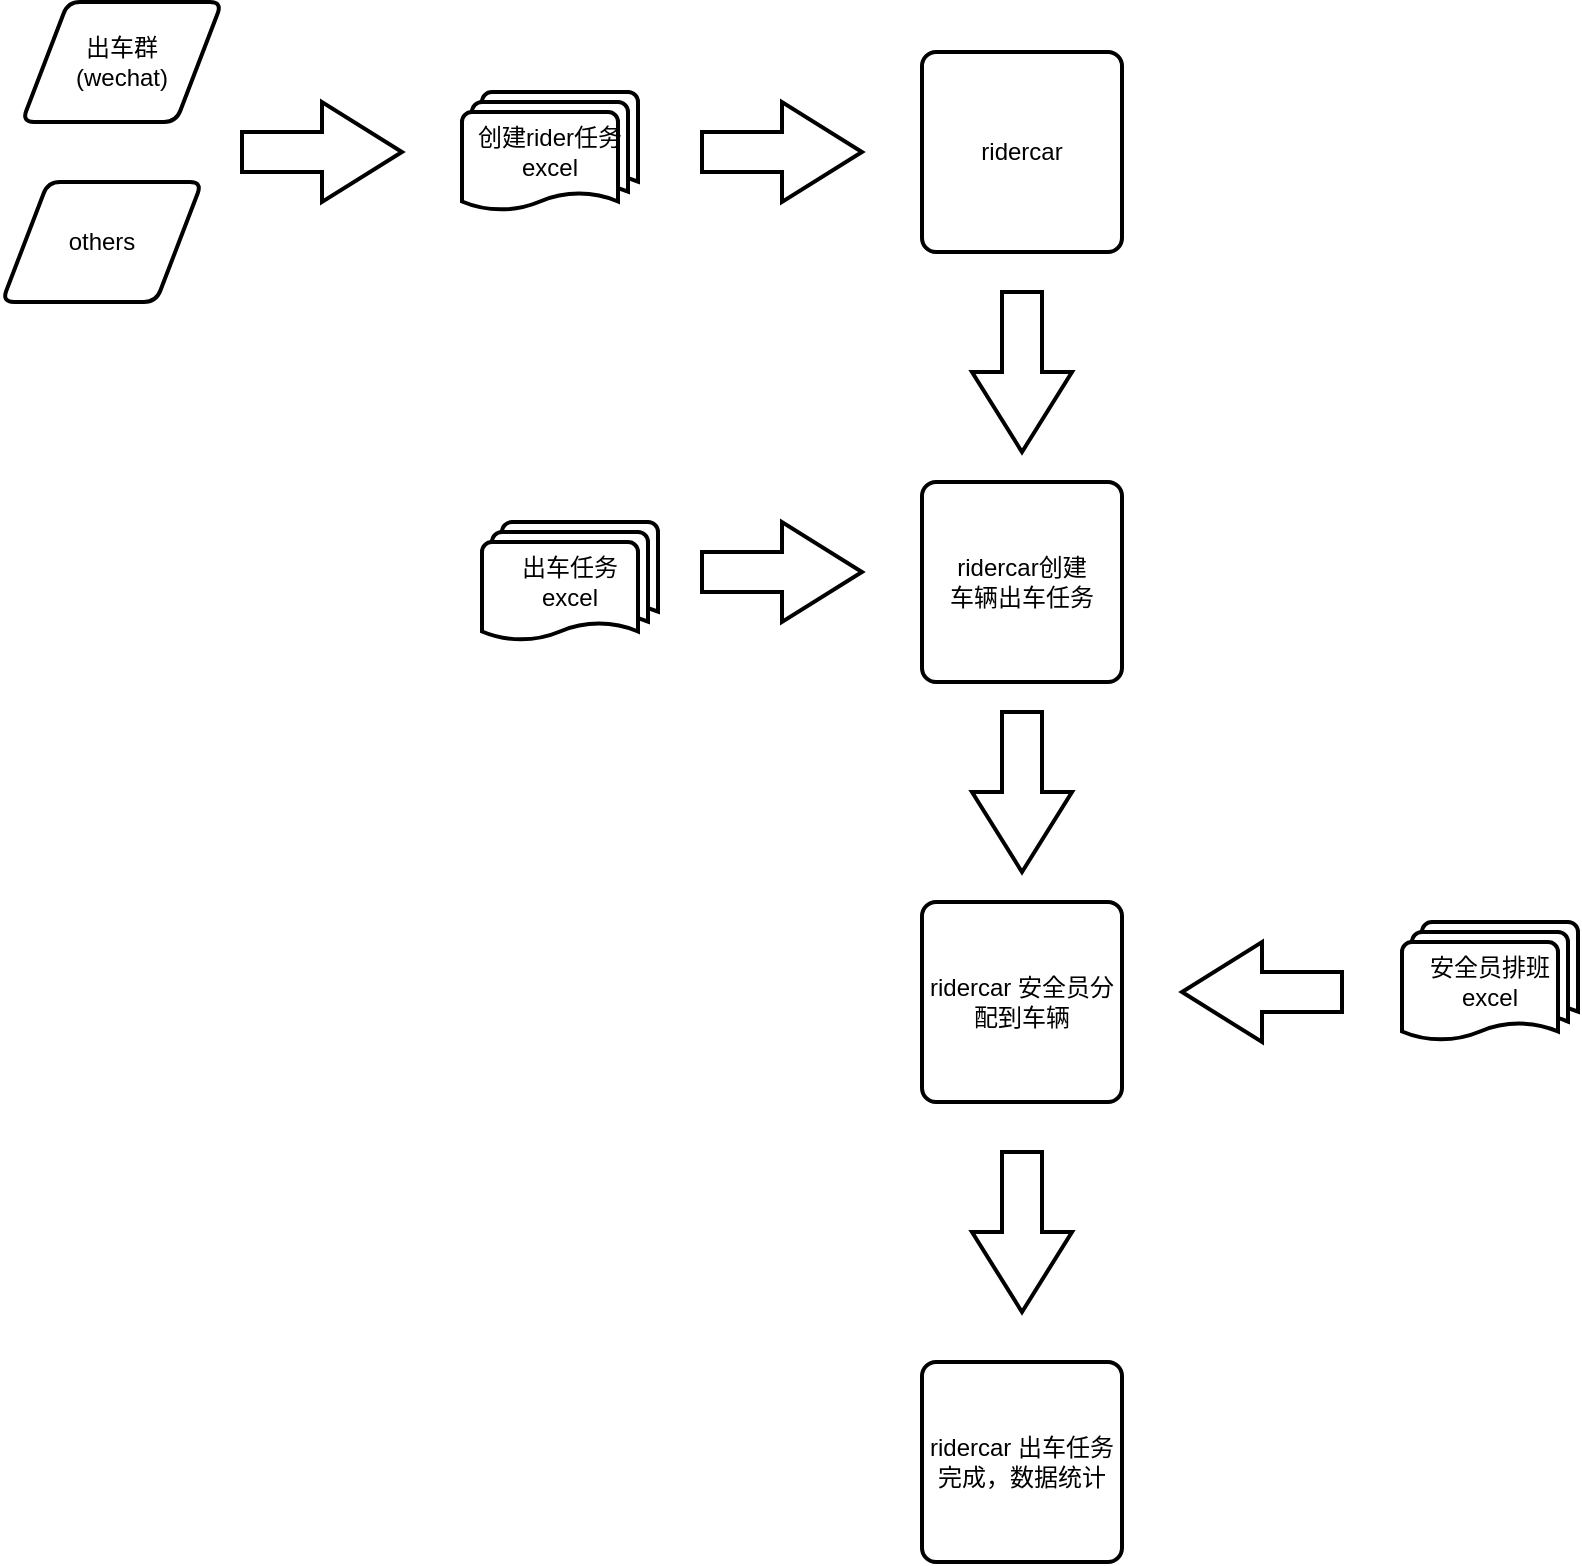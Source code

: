 <mxfile version="14.8.0" type="github"><diagram id="JP-CWc2LIL9qicrBTZFw" name="Page-1"><mxGraphModel dx="2019" dy="1128" grid="1" gridSize="10" guides="1" tooltips="1" connect="1" arrows="1" fold="1" page="1" pageScale="1" pageWidth="827" pageHeight="1169" math="0" shadow="0"><root><mxCell id="0"/><mxCell id="1" parent="0"/><mxCell id="uO6LsIvfcGClxXv3rKfC-1" value="出车群&lt;br&gt;(wechat)" style="shape=parallelogram;html=1;strokeWidth=2;perimeter=parallelogramPerimeter;whiteSpace=wrap;rounded=1;arcSize=12;size=0.23;" vertex="1" parent="1"><mxGeometry x="30" y="190" width="100" height="60" as="geometry"/></mxCell><mxCell id="uO6LsIvfcGClxXv3rKfC-2" value="others" style="shape=parallelogram;html=1;strokeWidth=2;perimeter=parallelogramPerimeter;whiteSpace=wrap;rounded=1;arcSize=12;size=0.23;" vertex="1" parent="1"><mxGeometry x="20" y="280" width="100" height="60" as="geometry"/></mxCell><mxCell id="uO6LsIvfcGClxXv3rKfC-3" value="" style="verticalLabelPosition=bottom;verticalAlign=top;html=1;strokeWidth=2;shape=mxgraph.arrows2.arrow;dy=0.6;dx=40;notch=0;" vertex="1" parent="1"><mxGeometry x="140" y="240" width="80" height="50" as="geometry"/></mxCell><mxCell id="uO6LsIvfcGClxXv3rKfC-4" value="创建rider任务&lt;br&gt;excel" style="strokeWidth=2;html=1;shape=mxgraph.flowchart.multi-document;whiteSpace=wrap;" vertex="1" parent="1"><mxGeometry x="250" y="235" width="88" height="60" as="geometry"/></mxCell><mxCell id="uO6LsIvfcGClxXv3rKfC-5" value="ridercar" style="rounded=1;whiteSpace=wrap;html=1;absoluteArcSize=1;arcSize=14;strokeWidth=2;" vertex="1" parent="1"><mxGeometry x="480" y="215" width="100" height="100" as="geometry"/></mxCell><mxCell id="uO6LsIvfcGClxXv3rKfC-7" value="" style="verticalLabelPosition=bottom;verticalAlign=top;html=1;strokeWidth=2;shape=mxgraph.arrows2.arrow;dy=0.6;dx=40;notch=0;" vertex="1" parent="1"><mxGeometry x="370" y="240" width="80" height="50" as="geometry"/></mxCell><mxCell id="uO6LsIvfcGClxXv3rKfC-8" value="安全员排班excel" style="strokeWidth=2;html=1;shape=mxgraph.flowchart.multi-document;whiteSpace=wrap;" vertex="1" parent="1"><mxGeometry x="720" y="650" width="88" height="60" as="geometry"/></mxCell><mxCell id="uO6LsIvfcGClxXv3rKfC-9" value="" style="verticalLabelPosition=bottom;verticalAlign=top;html=1;strokeWidth=2;shape=mxgraph.arrows2.arrow;dy=0.6;dx=40;notch=0;rotation=-180;" vertex="1" parent="1"><mxGeometry x="610" y="660" width="80" height="50" as="geometry"/></mxCell><mxCell id="uO6LsIvfcGClxXv3rKfC-11" value="ridercar创建&lt;br&gt;车辆出车任务" style="rounded=1;whiteSpace=wrap;html=1;absoluteArcSize=1;arcSize=14;strokeWidth=2;" vertex="1" parent="1"><mxGeometry x="480" y="430" width="100" height="100" as="geometry"/></mxCell><mxCell id="uO6LsIvfcGClxXv3rKfC-13" value="" style="verticalLabelPosition=bottom;verticalAlign=top;html=1;strokeWidth=2;shape=mxgraph.arrows2.arrow;dy=0.6;dx=40;notch=0;rotation=90;" vertex="1" parent="1"><mxGeometry x="490" y="350" width="80" height="50" as="geometry"/></mxCell><mxCell id="uO6LsIvfcGClxXv3rKfC-16" value="出车任务&lt;br&gt;excel" style="strokeWidth=2;html=1;shape=mxgraph.flowchart.multi-document;whiteSpace=wrap;" vertex="1" parent="1"><mxGeometry x="260" y="450" width="88" height="60" as="geometry"/></mxCell><mxCell id="uO6LsIvfcGClxXv3rKfC-17" value="" style="verticalLabelPosition=bottom;verticalAlign=top;html=1;strokeWidth=2;shape=mxgraph.arrows2.arrow;dy=0.6;dx=40;notch=0;" vertex="1" parent="1"><mxGeometry x="370" y="450" width="80" height="50" as="geometry"/></mxCell><mxCell id="uO6LsIvfcGClxXv3rKfC-18" value="ridercar 安全员分配到车辆" style="rounded=1;whiteSpace=wrap;html=1;absoluteArcSize=1;arcSize=14;strokeWidth=2;" vertex="1" parent="1"><mxGeometry x="480" y="640" width="100" height="100" as="geometry"/></mxCell><mxCell id="uO6LsIvfcGClxXv3rKfC-20" value="" style="verticalLabelPosition=bottom;verticalAlign=top;html=1;strokeWidth=2;shape=mxgraph.arrows2.arrow;dy=0.6;dx=40;notch=0;rotation=90;" vertex="1" parent="1"><mxGeometry x="490" y="560" width="80" height="50" as="geometry"/></mxCell><mxCell id="uO6LsIvfcGClxXv3rKfC-21" value="ridercar 出车任务&lt;br&gt;完成，数据统计" style="rounded=1;whiteSpace=wrap;html=1;absoluteArcSize=1;arcSize=14;strokeWidth=2;" vertex="1" parent="1"><mxGeometry x="480" y="870" width="100" height="100" as="geometry"/></mxCell><mxCell id="uO6LsIvfcGClxXv3rKfC-22" value="" style="verticalLabelPosition=bottom;verticalAlign=top;html=1;strokeWidth=2;shape=mxgraph.arrows2.arrow;dy=0.6;dx=40;notch=0;rotation=90;" vertex="1" parent="1"><mxGeometry x="490" y="780" width="80" height="50" as="geometry"/></mxCell></root></mxGraphModel></diagram></mxfile>